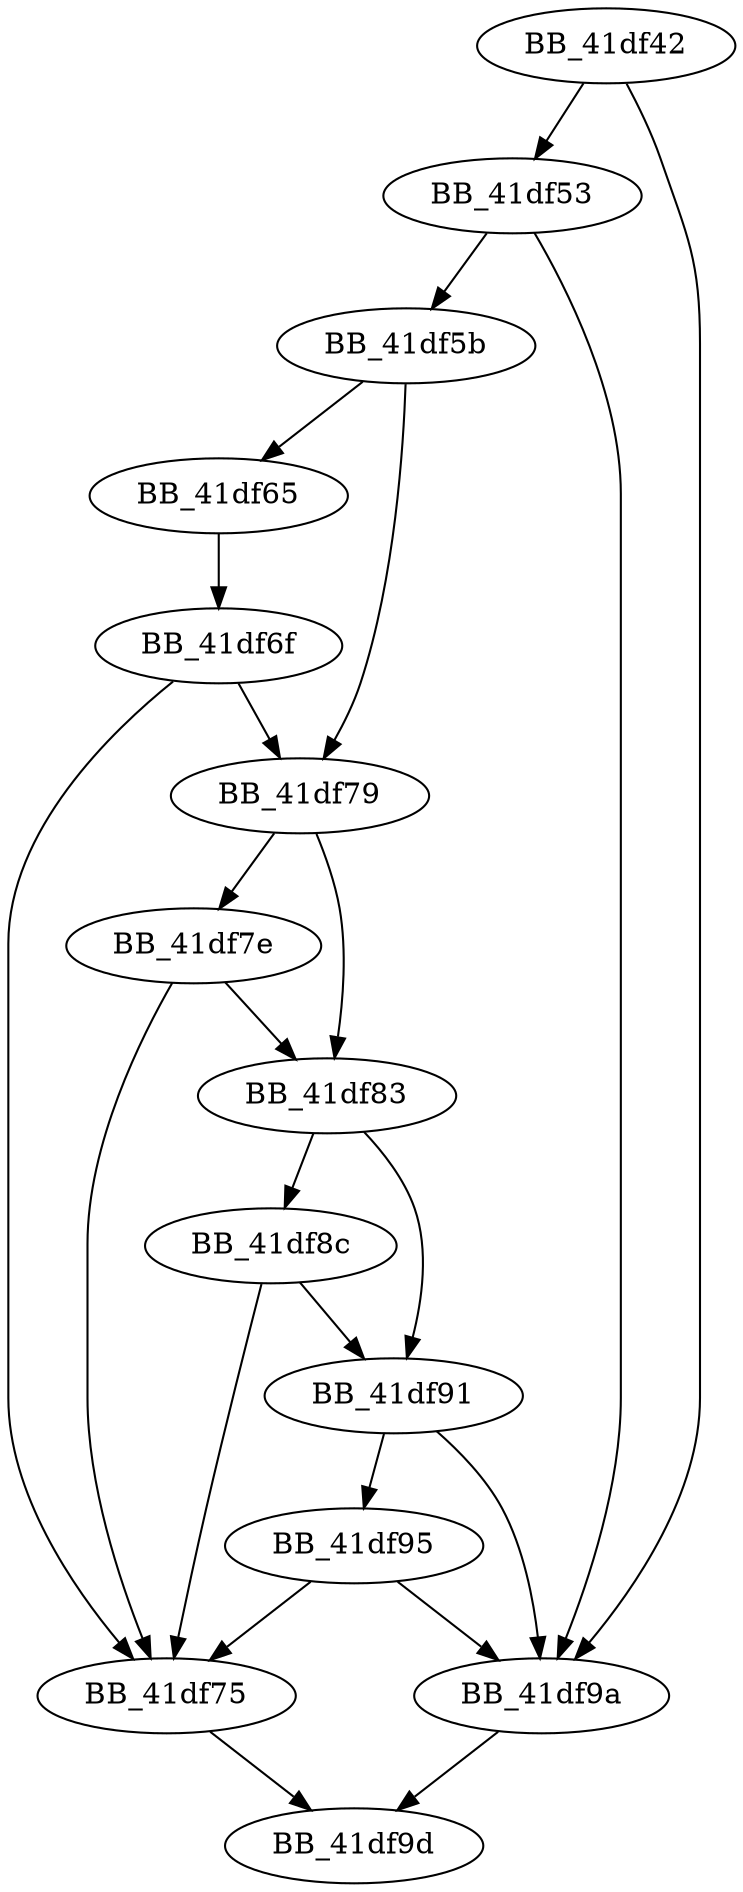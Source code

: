 DiGraph ___TypeMatch{
BB_41df42->BB_41df53
BB_41df42->BB_41df9a
BB_41df53->BB_41df5b
BB_41df53->BB_41df9a
BB_41df5b->BB_41df65
BB_41df5b->BB_41df79
BB_41df65->BB_41df6f
BB_41df6f->BB_41df75
BB_41df6f->BB_41df79
BB_41df75->BB_41df9d
BB_41df79->BB_41df7e
BB_41df79->BB_41df83
BB_41df7e->BB_41df75
BB_41df7e->BB_41df83
BB_41df83->BB_41df8c
BB_41df83->BB_41df91
BB_41df8c->BB_41df75
BB_41df8c->BB_41df91
BB_41df91->BB_41df95
BB_41df91->BB_41df9a
BB_41df95->BB_41df75
BB_41df95->BB_41df9a
BB_41df9a->BB_41df9d
}
